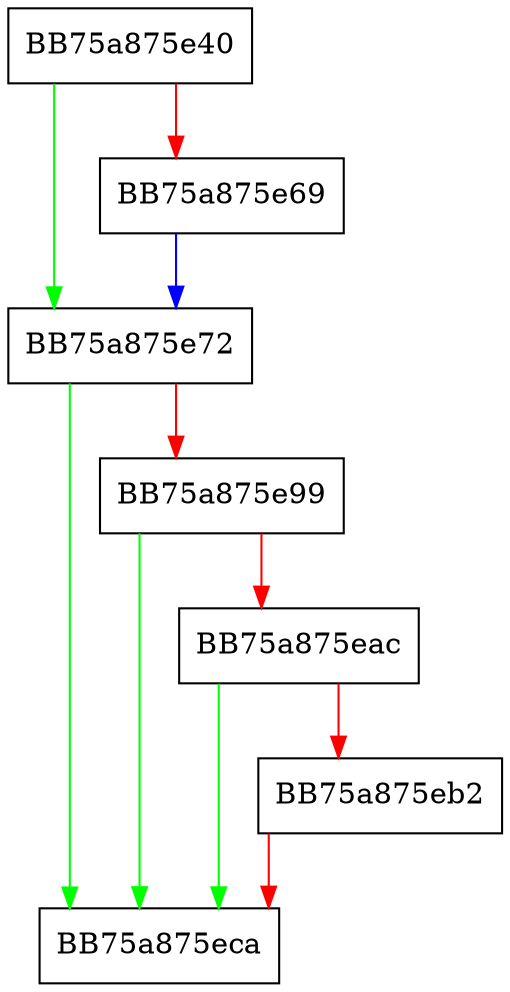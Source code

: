 digraph LoadNpNriSuppressionListDbVar {
  node [shape="box"];
  graph [splines=ortho];
  BB75a875e40 -> BB75a875e72 [color="green"];
  BB75a875e40 -> BB75a875e69 [color="red"];
  BB75a875e69 -> BB75a875e72 [color="blue"];
  BB75a875e72 -> BB75a875eca [color="green"];
  BB75a875e72 -> BB75a875e99 [color="red"];
  BB75a875e99 -> BB75a875eca [color="green"];
  BB75a875e99 -> BB75a875eac [color="red"];
  BB75a875eac -> BB75a875eca [color="green"];
  BB75a875eac -> BB75a875eb2 [color="red"];
  BB75a875eb2 -> BB75a875eca [color="red"];
}